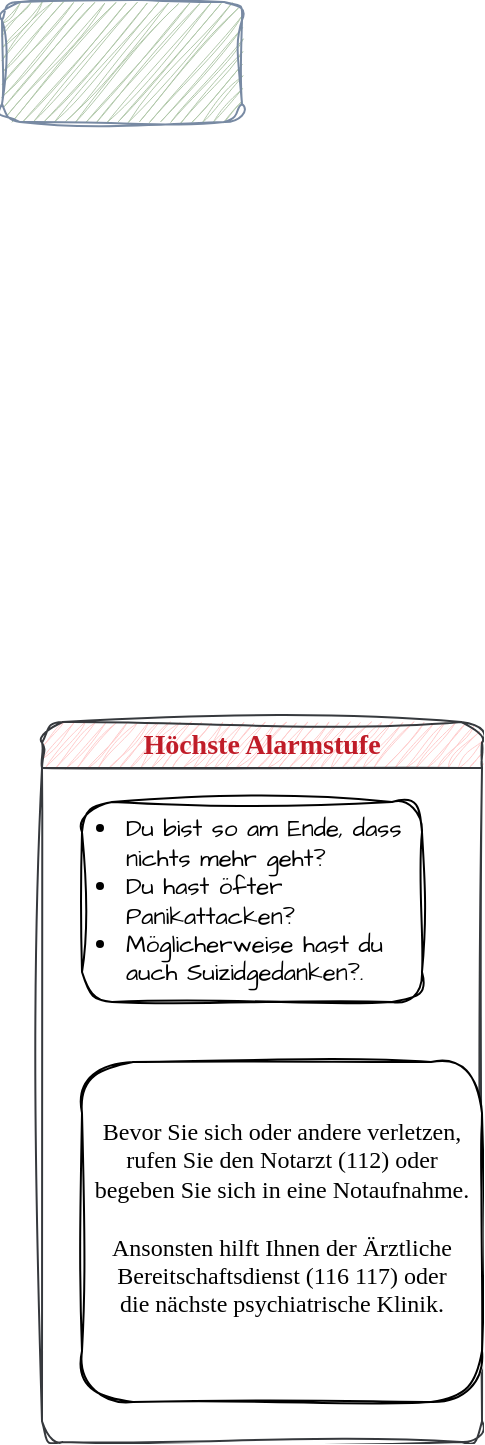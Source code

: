 <mxfile version="24.7.1" type="github">
  <diagram name="Seite-1" id="y5GKtIau-StgIG61rP2W">
    <mxGraphModel dx="296" dy="473" grid="1" gridSize="10" guides="1" tooltips="1" connect="1" arrows="1" fold="1" page="1" pageScale="1" pageWidth="900" pageHeight="1600" math="0" shadow="0">
      <root>
        <mxCell id="0" />
        <mxCell id="1" parent="0" />
        <mxCell id="qqUwUdb11RV44TtI5OXr-1" value="" style="rounded=1;whiteSpace=wrap;html=1;labelBackgroundColor=none;fillColor=#B2C9AB;strokeColor=#788AA3;fontColor=#46495D;sketch=1;curveFitting=1;jiggle=2;" vertex="1" parent="1">
          <mxGeometry x="90" y="60" width="120" height="60" as="geometry" />
        </mxCell>
        <mxCell id="qqUwUdb11RV44TtI5OXr-6" value="&lt;b&gt;&lt;font style=&quot;font-size: 14px;&quot; color=&quot;#c01c28&quot;&gt;Höchste Alarmstufe&lt;/font&gt;&lt;/b&gt;" style="swimlane;whiteSpace=wrap;html=1;hachureGap=4;strokeColor=#36393d;fontFamily=Comic Sans MS;fillColor=#ffcccc;rounded=1;sketch=1;curveFitting=1;jiggle=2;" vertex="1" parent="1">
          <mxGeometry x="110" y="420" width="220" height="360" as="geometry">
            <mxRectangle x="110" y="420" width="140" height="30" as="alternateBounds" />
          </mxGeometry>
        </mxCell>
        <mxCell id="qqUwUdb11RV44TtI5OXr-8" value="&lt;div align=&quot;left&quot;&gt;&lt;ul style=&quot;margin-left: 0px; padding-left: 20px;&quot;&gt;&lt;li&gt;Du bist so am Ende, dass nichts mehr geht?&lt;/li&gt;&lt;li&gt;Du hast öfter Panikattacken?&lt;br&gt;&lt;/li&gt;&lt;li&gt;Möglicherweise hast du auch Suizidgedanken?.&lt;/li&gt;&lt;/ul&gt;&lt;/div&gt;" style="rounded=1;whiteSpace=wrap;html=1;sketch=1;hachureGap=4;jiggle=2;curveFitting=1;fontFamily=Architects Daughter;fontSource=https%3A%2F%2Ffonts.googleapis.com%2Fcss%3Ffamily%3DArchitects%2BDaughter;align=left;" vertex="1" parent="qqUwUdb11RV44TtI5OXr-6">
          <mxGeometry x="20" y="40" width="170" height="100" as="geometry" />
        </mxCell>
        <mxCell id="qqUwUdb11RV44TtI5OXr-14" value="&lt;div style=&quot;&quot; align=&quot;center&quot;&gt;&lt;font face=&quot;Comic Sans MS&quot; style=&quot;font-size: 12px;&quot;&gt;Bevor Sie sich oder andere verletzen, rufen Sie den Notarzt (112) oder begeben Sie sich in eine Notaufnahme.&lt;/font&gt;&lt;/div&gt;&lt;div align=&quot;center&quot; style=&quot;padding-left: 10px; padding-right: 10px;&quot;&gt;&lt;font face=&quot;N2C-IegMrn4ta4kbXJDN&quot; style=&quot;font-size: 12px;&quot;&gt;&lt;br&gt;Ansonsten hilft Ihnen der Ärztliche Bereitschaftsdienst (116 117) oder die nächste psychiatrische Klinik.&lt;/font&gt;&lt;/div&gt;&lt;div align=&quot;center&quot; style=&quot;padding-left: 0px; margin-left: 0px;&quot;&gt;&lt;font face=&quot;N2C-IegMrn4ta4kbXJDN&quot; style=&quot;font-size: 12px;&quot;&gt;&lt;br&gt;&lt;/font&gt;&lt;/div&gt;" style="rounded=1;hachureGap=4;fontFamily=Comic Sans MS;align=center;textShadow=0;labelBorderColor=none;labelBackgroundColor=none;fontColor=default;html=1;whiteSpace=wrap;sketch=1;curveFitting=1;jiggle=2;" vertex="1" parent="qqUwUdb11RV44TtI5OXr-6">
          <mxGeometry x="20" y="170" width="200" height="170" as="geometry" />
        </mxCell>
      </root>
    </mxGraphModel>
  </diagram>
</mxfile>
